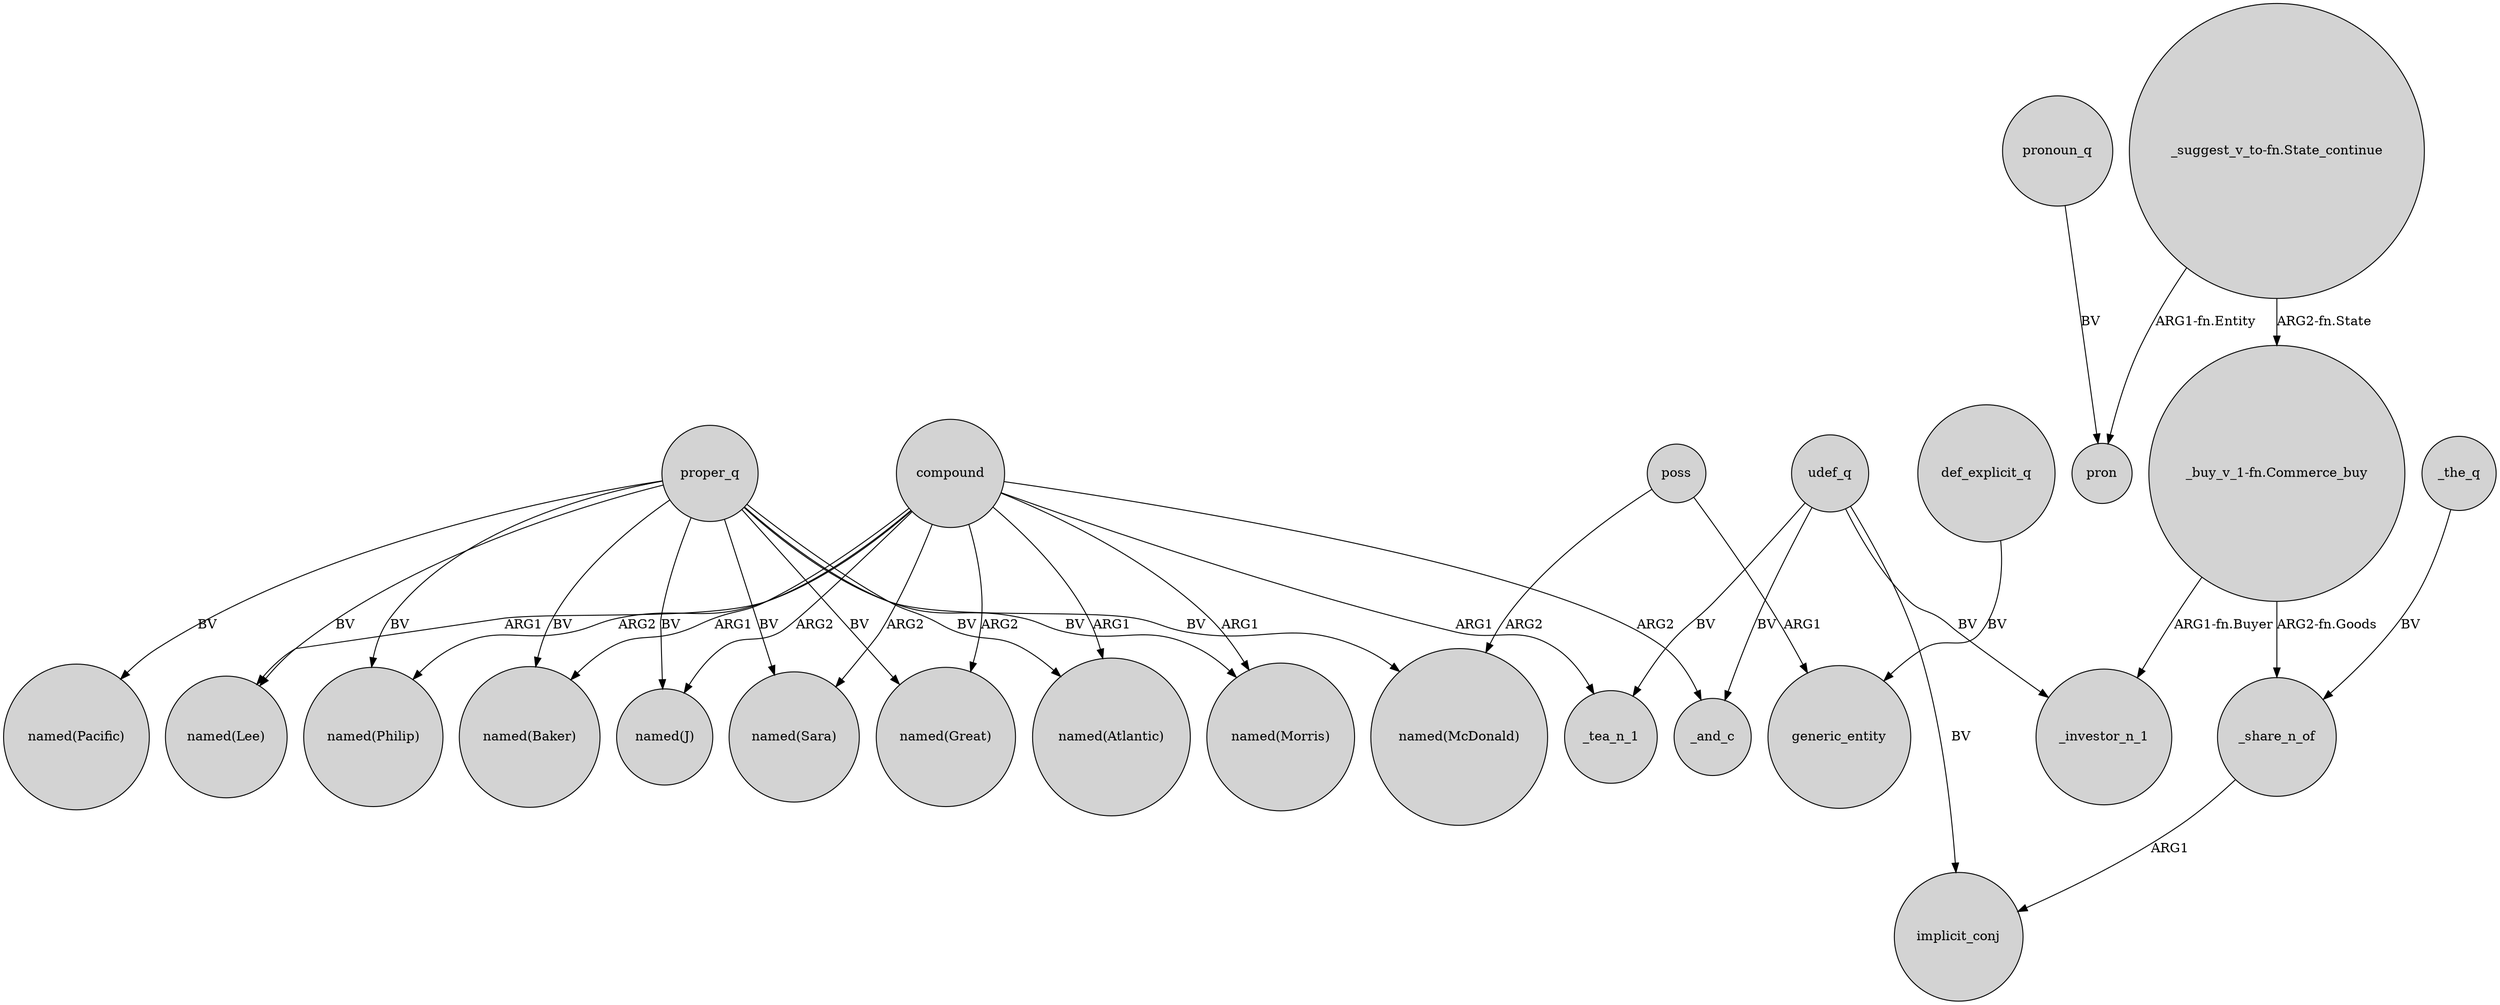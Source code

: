 digraph {
	node [shape=circle style=filled]
	proper_q -> "named(Philip)" [label=BV]
	compound -> "named(Lee)" [label=ARG1]
	def_explicit_q -> generic_entity [label=BV]
	compound -> "named(Great)" [label=ARG2]
	compound -> "named(Baker)" [label=ARG1]
	compound -> _tea_n_1 [label=ARG1]
	proper_q -> "named(Atlantic)" [label=BV]
	proper_q -> "named(McDonald)" [label=BV]
	proper_q -> "named(Sara)" [label=BV]
	_the_q -> _share_n_of [label=BV]
	proper_q -> "named(Baker)" [label=BV]
	udef_q -> _and_c [label=BV]
	compound -> "named(J)" [label=ARG2]
	compound -> "named(Sara)" [label=ARG2]
	compound -> "named(Morris)" [label=ARG1]
	compound -> _and_c [label=ARG2]
	compound -> "named(Atlantic)" [label=ARG1]
	udef_q -> _tea_n_1 [label=BV]
	poss -> generic_entity [label=ARG1]
	"_buy_v_1-fn.Commerce_buy" -> _share_n_of [label="ARG2-fn.Goods"]
	"_buy_v_1-fn.Commerce_buy" -> _investor_n_1 [label="ARG1-fn.Buyer"]
	pronoun_q -> pron [label=BV]
	"_suggest_v_to-fn.State_continue" -> pron [label="ARG1-fn.Entity"]
	proper_q -> "named(Great)" [label=BV]
	proper_q -> "named(Lee)" [label=BV]
	poss -> "named(McDonald)" [label=ARG2]
	proper_q -> "named(Pacific)" [label=BV]
	"_suggest_v_to-fn.State_continue" -> "_buy_v_1-fn.Commerce_buy" [label="ARG2-fn.State"]
	udef_q -> _investor_n_1 [label=BV]
	proper_q -> "named(J)" [label=BV]
	compound -> "named(Philip)" [label=ARG2]
	udef_q -> implicit_conj [label=BV]
	proper_q -> "named(Morris)" [label=BV]
	_share_n_of -> implicit_conj [label=ARG1]
}
